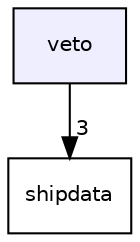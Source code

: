 digraph "veto" {
  compound=true
  node [ fontsize="10", fontname="Helvetica"];
  edge [ labelfontsize="10", labelfontname="Helvetica"];
  dir_fe24cdf4a9f9ffbe8e86d90b3d49ea5b [shape=box, label="veto", style="filled", fillcolor="#eeeeff", pencolor="black", URL="dir_fe24cdf4a9f9ffbe8e86d90b3d49ea5b.html"];
  dir_d32c3015c3e8f785dc4289736c132c3d [shape=box label="shipdata" URL="dir_d32c3015c3e8f785dc4289736c132c3d.html"];
  dir_fe24cdf4a9f9ffbe8e86d90b3d49ea5b->dir_d32c3015c3e8f785dc4289736c132c3d [headlabel="3", labeldistance=1.5 headhref="dir_000020_000012.html"];
}
